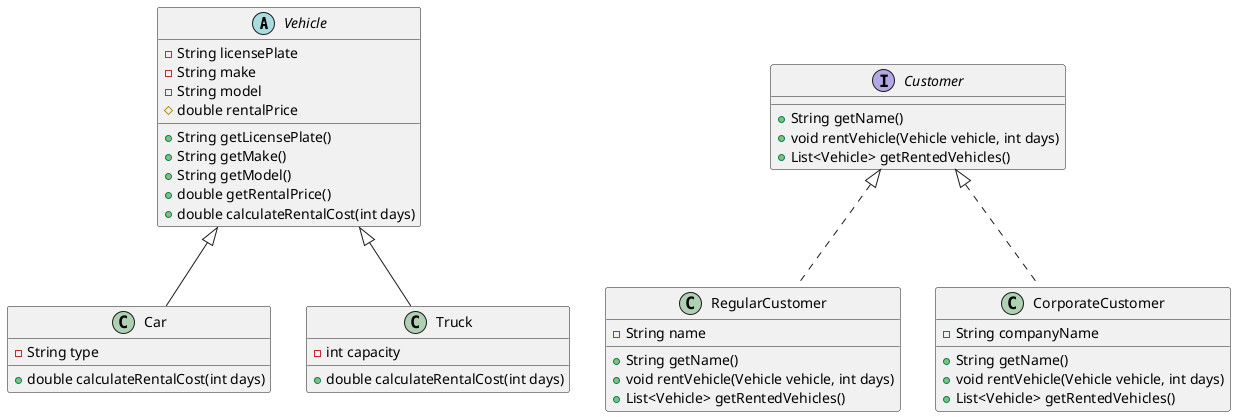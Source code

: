 @startuml
abstract class Vehicle {
  -String licensePlate
  -String make
  -String model
  #double rentalPrice
  +String getLicensePlate()
  +String getMake()
  +String getModel()
  +double getRentalPrice()
  +double calculateRentalCost(int days)
}

class Car {
  -String type
  +double calculateRentalCost(int days)
}

class Truck {
  -int capacity
  +double calculateRentalCost(int days)
}

interface Customer {
  +String getName()
  +void rentVehicle(Vehicle vehicle, int days)
  +List<Vehicle> getRentedVehicles()
}

class RegularCustomer {
  -String name
  +String getName()
  +void rentVehicle(Vehicle vehicle, int days)
  +List<Vehicle> getRentedVehicles()
}

class CorporateCustomer {
  -String companyName
  +String getName()
  +void rentVehicle(Vehicle vehicle, int days)
  +List<Vehicle> getRentedVehicles()
}

Vehicle <|-- Car
Vehicle <|-- Truck
Customer <|.. RegularCustomer
Customer <|.. CorporateCustomer
@enduml
